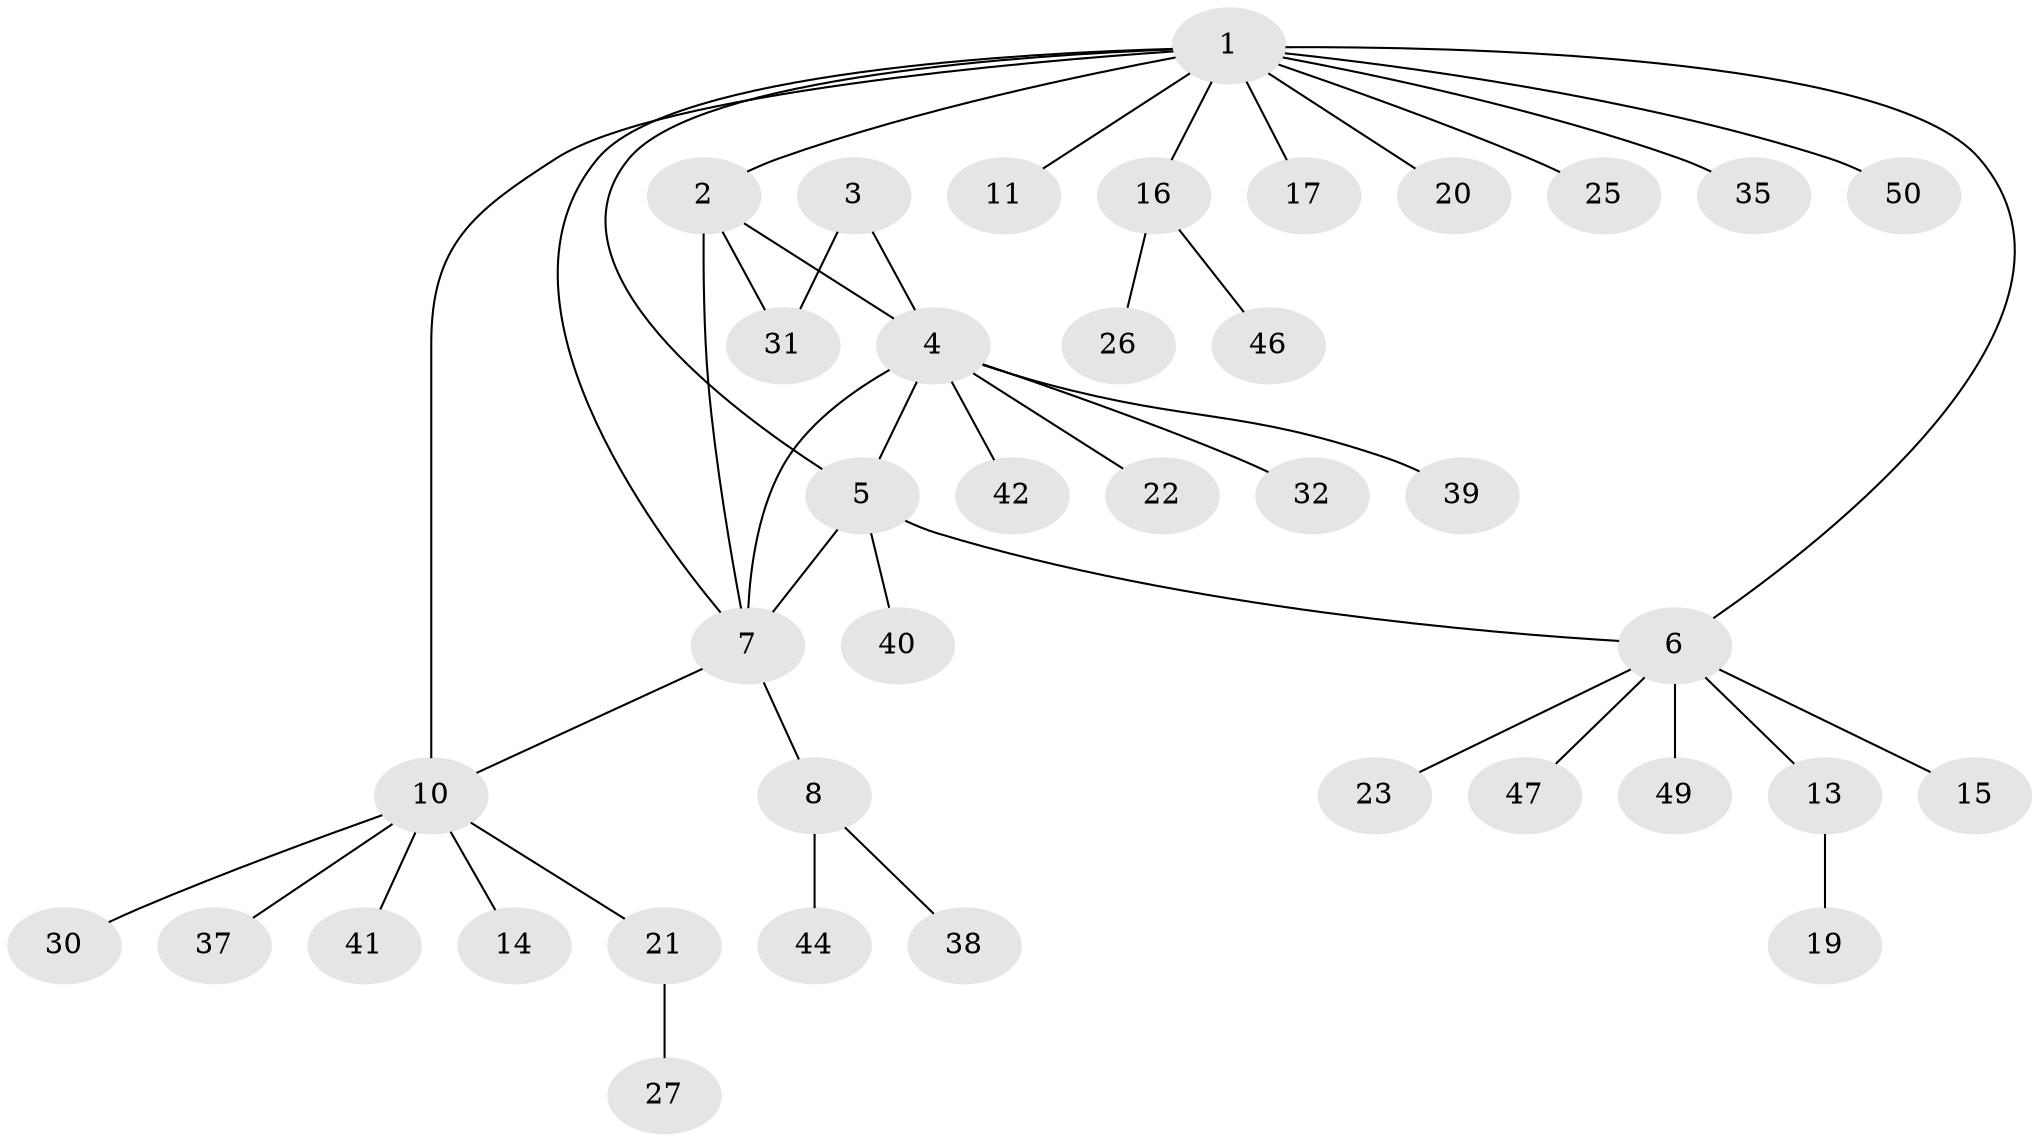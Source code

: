 // original degree distribution, {9: 0.02, 4: 0.08, 2: 0.12, 10: 0.02, 6: 0.04, 8: 0.02, 5: 0.06, 1: 0.6, 3: 0.04}
// Generated by graph-tools (version 1.1) at 2025/11/02/27/25 16:11:37]
// undirected, 38 vertices, 44 edges
graph export_dot {
graph [start="1"]
  node [color=gray90,style=filled];
  1 [super="+12"];
  2 [super="+45"];
  3;
  4 [super="+29"];
  5 [super="+33"];
  6 [super="+43"];
  7 [super="+9"];
  8 [super="+34"];
  10 [super="+18"];
  11;
  13 [super="+28"];
  14;
  15;
  16 [super="+24"];
  17;
  19;
  20;
  21;
  22;
  23;
  25;
  26;
  27;
  30;
  31 [super="+48"];
  32 [super="+36"];
  35;
  37;
  38;
  39;
  40;
  41;
  42;
  44;
  46;
  47;
  49;
  50;
  1 -- 2;
  1 -- 6;
  1 -- 11;
  1 -- 17;
  1 -- 25;
  1 -- 35;
  1 -- 50;
  1 -- 16;
  1 -- 20;
  1 -- 5;
  1 -- 7;
  1 -- 10;
  2 -- 4;
  2 -- 7;
  2 -- 31;
  3 -- 4;
  3 -- 31;
  4 -- 5;
  4 -- 7 [weight=3];
  4 -- 22;
  4 -- 32;
  4 -- 39;
  4 -- 42;
  5 -- 6;
  5 -- 7 [weight=2];
  5 -- 40;
  6 -- 13;
  6 -- 15;
  6 -- 23;
  6 -- 47;
  6 -- 49;
  7 -- 8;
  7 -- 10;
  8 -- 38;
  8 -- 44;
  10 -- 14;
  10 -- 21;
  10 -- 30;
  10 -- 37;
  10 -- 41;
  13 -- 19;
  16 -- 26;
  16 -- 46;
  21 -- 27;
}
